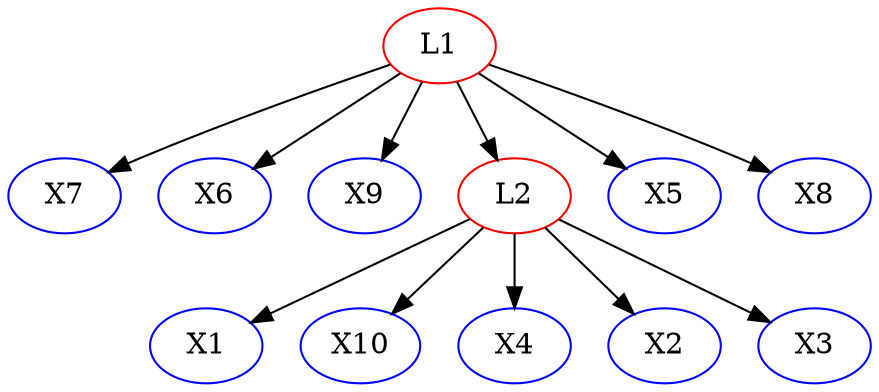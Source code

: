 digraph {
X1 [color = blue]; X7 [color = blue]; L1 [color = red]; X6 [color = blue]; X10 [color = blue]; X4 [color = blue]; X9 [color = blue]; L2 [color = red]; X2 [color = blue]; X5 [color = blue]; X8 [color = blue]; X3 [color = blue]; 
subgraph Undirected {
edge [dir=none, color=black]
}

subgraph Directed {
edge [color=black]
L1 -> X9
L2 -> X3
L2 -> X1
L1 -> L2
L2 -> X4
L1 -> X6
L2 -> X10
L2 -> X2
L1 -> X5
L1 -> X7
L1 -> X8
}

}
